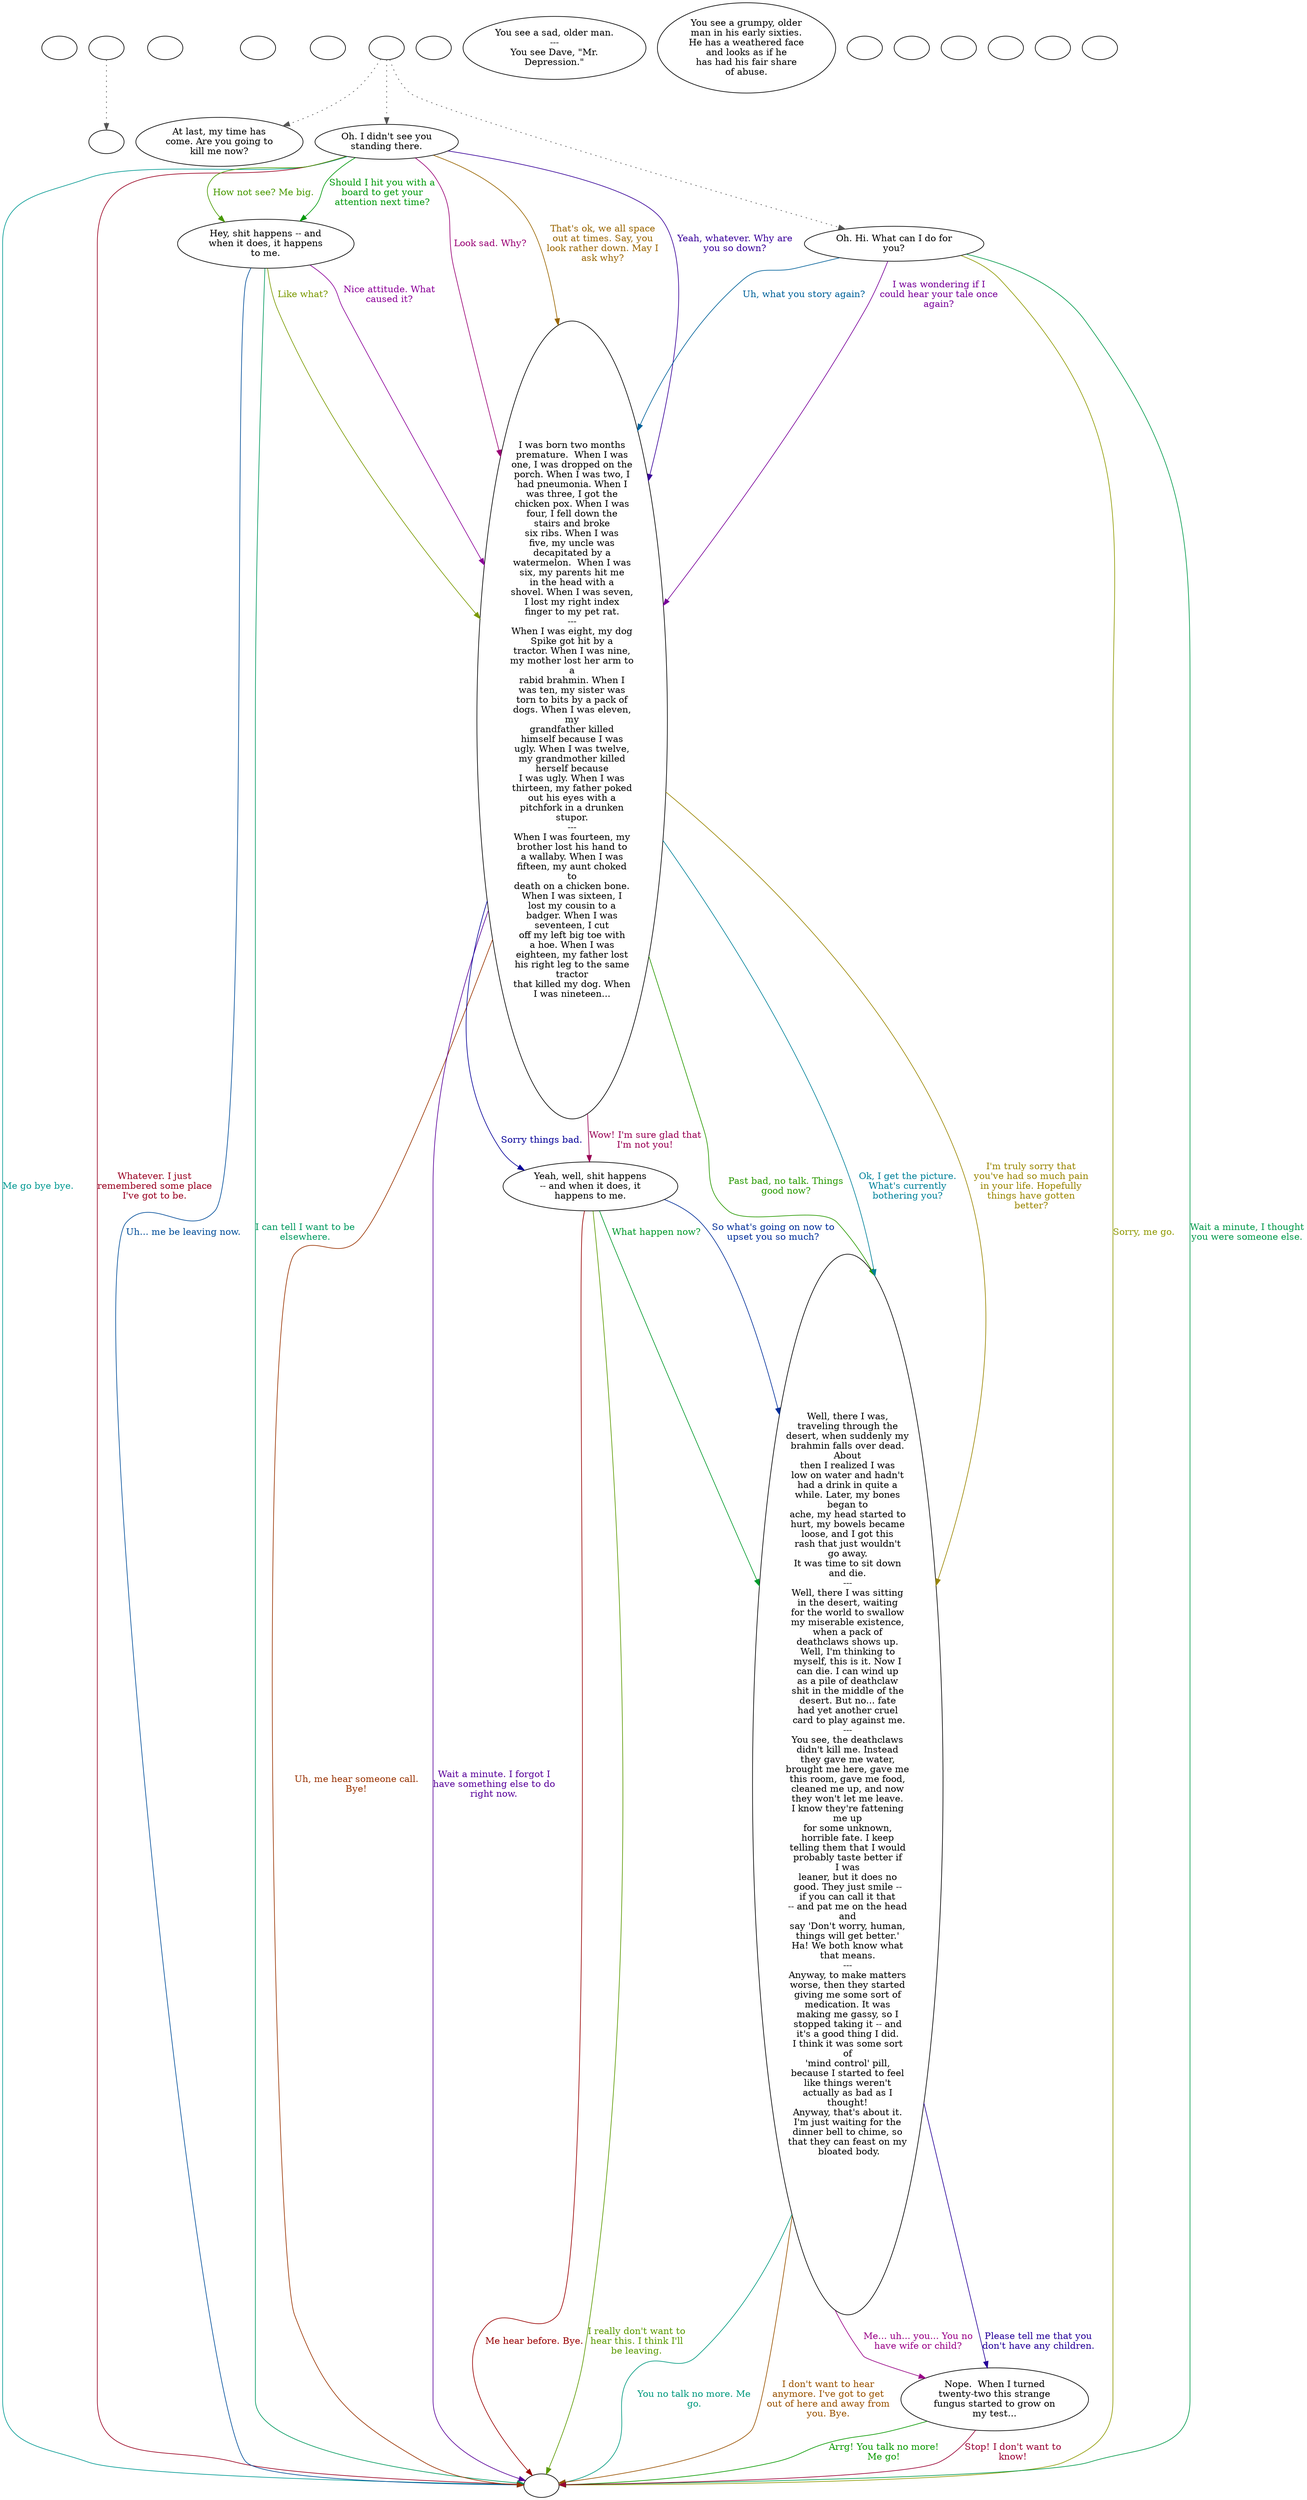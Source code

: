 digraph ocdave {
  "checkPartyMembersNearDoor" [style=filled       fillcolor="#FFFFFF"       color="#000000"]
  "checkPartyMembersNearDoor" [label=""]
  "old_pickup_p_proc" [style=filled       fillcolor="#FFFFFF"       color="#000000"]
  "old_pickup_p_proc" [label=""]
  "pickup_p_proc" [style=filled       fillcolor="#FFFFFF"       color="#000000"]
  "pickup_p_proc" -> "old_pickup_p_proc" [style=dotted color="#555555"]
  "pickup_p_proc" [label=""]
  "getTimeBit" [style=filled       fillcolor="#FFFFFF"       color="#000000"]
  "getTimeBit" [label=""]
  "start" [style=filled       fillcolor="#FFFFFF"       color="#000000"]
  "start" [label=""]
  "critter_p_proc" [style=filled       fillcolor="#FFFFFF"       color="#000000"]
  "critter_p_proc" [label=""]
  "talk_p_proc" [style=filled       fillcolor="#FFFFFF"       color="#000000"]
  "talk_p_proc" -> "Node008" [style=dotted color="#555555"]
  "talk_p_proc" -> "Node001" [style=dotted color="#555555"]
  "talk_p_proc" -> "Node007" [style=dotted color="#555555"]
  "talk_p_proc" [label=""]
  "destroy_p_proc" [style=filled       fillcolor="#FFFFFF"       color="#000000"]
  "destroy_p_proc" [label=""]
  "look_at_p_proc" [style=filled       fillcolor="#FFFFFF"       color="#000000"]
  "look_at_p_proc" [label="You see a sad, older man.\n---\nYou see Dave, \"Mr.\nDepression.\""]
  "description_p_proc" [style=filled       fillcolor="#FFFFFF"       color="#000000"]
  "description_p_proc" [label="You see a grumpy, older\nman in his early sixties.\nHe has a weathered face\nand looks as if he\nhas had his fair share\nof abuse."]
  "use_skill_on_p_proc" [style=filled       fillcolor="#FFFFFF"       color="#000000"]
  "use_skill_on_p_proc" [label=""]
  "damage_p_proc" [style=filled       fillcolor="#FFFFFF"       color="#000000"]
  "damage_p_proc" [label=""]
  "map_enter_p_proc" [style=filled       fillcolor="#FFFFFF"       color="#000000"]
  "map_enter_p_proc" [label=""]
  "push_p_proc" [style=filled       fillcolor="#FFFFFF"       color="#000000"]
  "push_p_proc" [label=""]
  "timed_event_p_proc" [style=filled       fillcolor="#FFFFFF"       color="#000000"]
  "timed_event_p_proc" [label=""]
  "Node998" [style=filled       fillcolor="#FFFFFF"       color="#000000"]
  "Node998" [label=""]
  "Node999" [style=filled       fillcolor="#FFFFFF"       color="#000000"]
  "Node999" [label=""]
  "Node001" [style=filled       fillcolor="#FFFFFF"       color="#000000"]
  "Node001" [label="Oh. I didn't see you\nstanding there."]
  "Node001" -> "Node002" [label="How not see? Me big." color="#479900" fontcolor="#479900"]
  "Node001" -> "Node003" [label="Look sad. Why?" color="#990074" fontcolor="#990074"]
  "Node001" -> "Node999" [label="Me go bye bye." color="#009992" fontcolor="#009992"]
  "Node001" -> "Node003" [label="That's ok, we all space\nout at times. Say, you\nlook rather down. May I\nask why?" color="#996500" fontcolor="#996500"]
  "Node001" -> "Node003" [label="Yeah, whatever. Why are\nyou so down?" color="#380099" fontcolor="#380099"]
  "Node001" -> "Node002" [label="Should I hit you with a\nboard to get your\nattention next time?" color="#00990C" fontcolor="#00990C"]
  "Node001" -> "Node999" [label="Whatever. I just\nremembered some place\nI've got to be." color="#990021" fontcolor="#990021"]
  "Node002" [style=filled       fillcolor="#FFFFFF"       color="#000000"]
  "Node002" [label="Hey, shit happens -- and\nwhen it does, it happens\nto me."]
  "Node002" -> "Node999" [label="Uh... me be leaving now." color="#004D99" fontcolor="#004D99"]
  "Node002" -> "Node003" [label="Like what?" color="#7A9900" fontcolor="#7A9900"]
  "Node002" -> "Node003" [label="Nice attitude. What\ncaused it?" color="#8B0099" fontcolor="#8B0099"]
  "Node002" -> "Node999" [label="I can tell I want to be\nelsewhere." color="#00995F" fontcolor="#00995F"]
  "Node003" [style=filled       fillcolor="#FFFFFF"       color="#000000"]
  "Node003" [label="I was born two months\npremature.  When I was\none, I was dropped on the\nporch. When I was two, I\nhad pneumonia. When I\nwas three, I got the\nchicken pox. When I was\nfour, I fell down the\nstairs and broke\nsix ribs. When I was\nfive, my uncle was\ndecapitated by a\nwatermelon.  When I was\nsix, my parents hit me\nin the head with a\nshovel. When I was seven,\nI lost my right index\nfinger to my pet rat.\n---\nWhen I was eight, my dog\nSpike got hit by a\ntractor. When I was nine,\nmy mother lost her arm to\na\nrabid brahmin. When I\nwas ten, my sister was\ntorn to bits by a pack of\ndogs. When I was eleven,\nmy\ngrandfather killed\nhimself because I was\nugly. When I was twelve,\nmy grandmother killed\nherself because\nI was ugly. When I was\nthirteen, my father poked\nout his eyes with a\npitchfork in a drunken\nstupor.\n---\nWhen I was fourteen, my\nbrother lost his hand to\na wallaby. When I was\nfifteen, my aunt choked\nto\ndeath on a chicken bone.\nWhen I was sixteen, I\nlost my cousin to a\nbadger. When I was\nseventeen, I cut\noff my left big toe with\na hoe. When I was\neighteen, my father lost\nhis right leg to the same\ntractor\nthat killed my dog. When\nI was nineteen..."]
  "Node003" -> "Node999" [label="Uh, me hear someone call.\nBye!" color="#993200" fontcolor="#993200"]
  "Node003" -> "Node004" [label="Sorry things bad." color="#050099" fontcolor="#050099"]
  "Node003" -> "Node005" [label="Past bad, no talk. Things\ngood now?" color="#279900" fontcolor="#279900"]
  "Node003" -> "Node004" [label="Wow! I'm sure glad that\nI'm not you!" color="#990054" fontcolor="#990054"]
  "Node003" -> "Node005" [label="Ok, I get the picture.\nWhat's currently\nbothering you?" color="#008199" fontcolor="#008199"]
  "Node003" -> "Node005" [label="I'm truly sorry that\nyou've had so much pain\nin your life. Hopefully\nthings have gotten\nbetter?" color="#998500" fontcolor="#998500"]
  "Node003" -> "Node999" [label="Wait a minute. I forgot I\nhave something else to do\nright now." color="#580099" fontcolor="#580099"]
  "Node004" [style=filled       fillcolor="#FFFFFF"       color="#000000"]
  "Node004" [label="Yeah, well, shit happens\n-- and when it does, it\nhappens to me."]
  "Node004" -> "Node005" [label="What happen now?" color="#00992B" fontcolor="#00992B"]
  "Node004" -> "Node999" [label="Me hear before. Bye." color="#990001" fontcolor="#990001"]
  "Node004" -> "Node005" [label="So what's going on now to\nupset you so much?" color="#002E99" fontcolor="#002E99"]
  "Node004" -> "Node999" [label="I really don't want to\nhear this. I think I'll\nbe leaving." color="#5A9900" fontcolor="#5A9900"]
  "Node005" [style=filled       fillcolor="#FFFFFF"       color="#000000"]
  "Node005" [label="Well, there I was,\ntraveling through the\ndesert, when suddenly my\nbrahmin falls over dead.\nAbout\nthen I realized I was\nlow on water and hadn't\nhad a drink in quite a\nwhile. Later, my bones\nbegan to\nache, my head started to\nhurt, my bowels became\nloose, and I got this\nrash that just wouldn't\ngo away.\nIt was time to sit down\nand die.\n---\nWell, there I was sitting\nin the desert, waiting\nfor the world to swallow\nmy miserable existence,\nwhen a pack of\ndeathclaws shows up.\nWell, I'm thinking to\nmyself, this is it. Now I\ncan die. I can wind up\nas a pile of deathclaw\nshit in the middle of the\ndesert. But no... fate\nhad yet another cruel\n card to play against me.\n---\nYou see, the deathclaws\ndidn't kill me. Instead\nthey gave me water,\nbrought me here, gave me\nthis room, gave me food,\ncleaned me up, and now\nthey won't let me leave.\nI know they're fattening\nme up\nfor some unknown,\nhorrible fate. I keep\ntelling them that I would\nprobably taste better if\nI was\nleaner, but it does no\ngood. They just smile --\nif you can call it that\n-- and pat me on the head\nand\nsay 'Don't worry, human,\nthings will get better.'\nHa! We both know what\nthat means.\n---\nAnyway, to make matters\nworse, then they started\ngiving me some sort of\nmedication. It was\nmaking me gassy, so I\nstopped taking it -- and\nit's a good thing I did.\nI think it was some sort\nof\n'mind control' pill,\nbecause I started to feel\nlike things weren't\nactually as bad as I\nthought!\nAnyway, that's about it.\nI'm just waiting for the\ndinner bell to chime, so\nthat they can feast on my\n bloated body."]
  "Node005" -> "Node006" [label="Me... uh... you... You no\nhave wife or child?" color="#990087" fontcolor="#990087"]
  "Node005" -> "Node999" [label="You no talk no more. Me\ngo." color="#00997E" fontcolor="#00997E"]
  "Node005" -> "Node999" [label="I don't want to hear\nanymore. I've got to get\nout of here and away from\nyou. Bye." color="#995200" fontcolor="#995200"]
  "Node005" -> "Node006" [label="Please tell me that you\ndon't have any children." color="#250099" fontcolor="#250099"]
  "Node006" [style=filled       fillcolor="#FFFFFF"       color="#000000"]
  "Node006" [label="Nope.  When I turned\ntwenty-two this strange\nfungus started to grow on\nmy test..."]
  "Node006" -> "Node999" [label="Arrg! You talk no more!\nMe go!" color="#089900" fontcolor="#089900"]
  "Node006" -> "Node999" [label="Stop! I don't want to\nknow!" color="#990034" fontcolor="#990034"]
  "Node007" [style=filled       fillcolor="#FFFFFF"       color="#000000"]
  "Node007" [label="Oh. Hi. What can I do for\nyou?"]
  "Node007" -> "Node003" [label="Uh, what you story again?" color="#006199" fontcolor="#006199"]
  "Node007" -> "Node999" [label="Sorry, me go." color="#8E9900" fontcolor="#8E9900"]
  "Node007" -> "Node003" [label="I was wondering if I\ncould hear your tale once\nagain?" color="#780099" fontcolor="#780099"]
  "Node007" -> "Node999" [label="Wait a minute, I thought\nyou were someone else." color="#00994B" fontcolor="#00994B"]
  "Node008" [style=filled       fillcolor="#FFFFFF"       color="#000000"]
  "Node008" [label="At last, my time has\ncome. Are you going to\nkill me now?"]
}